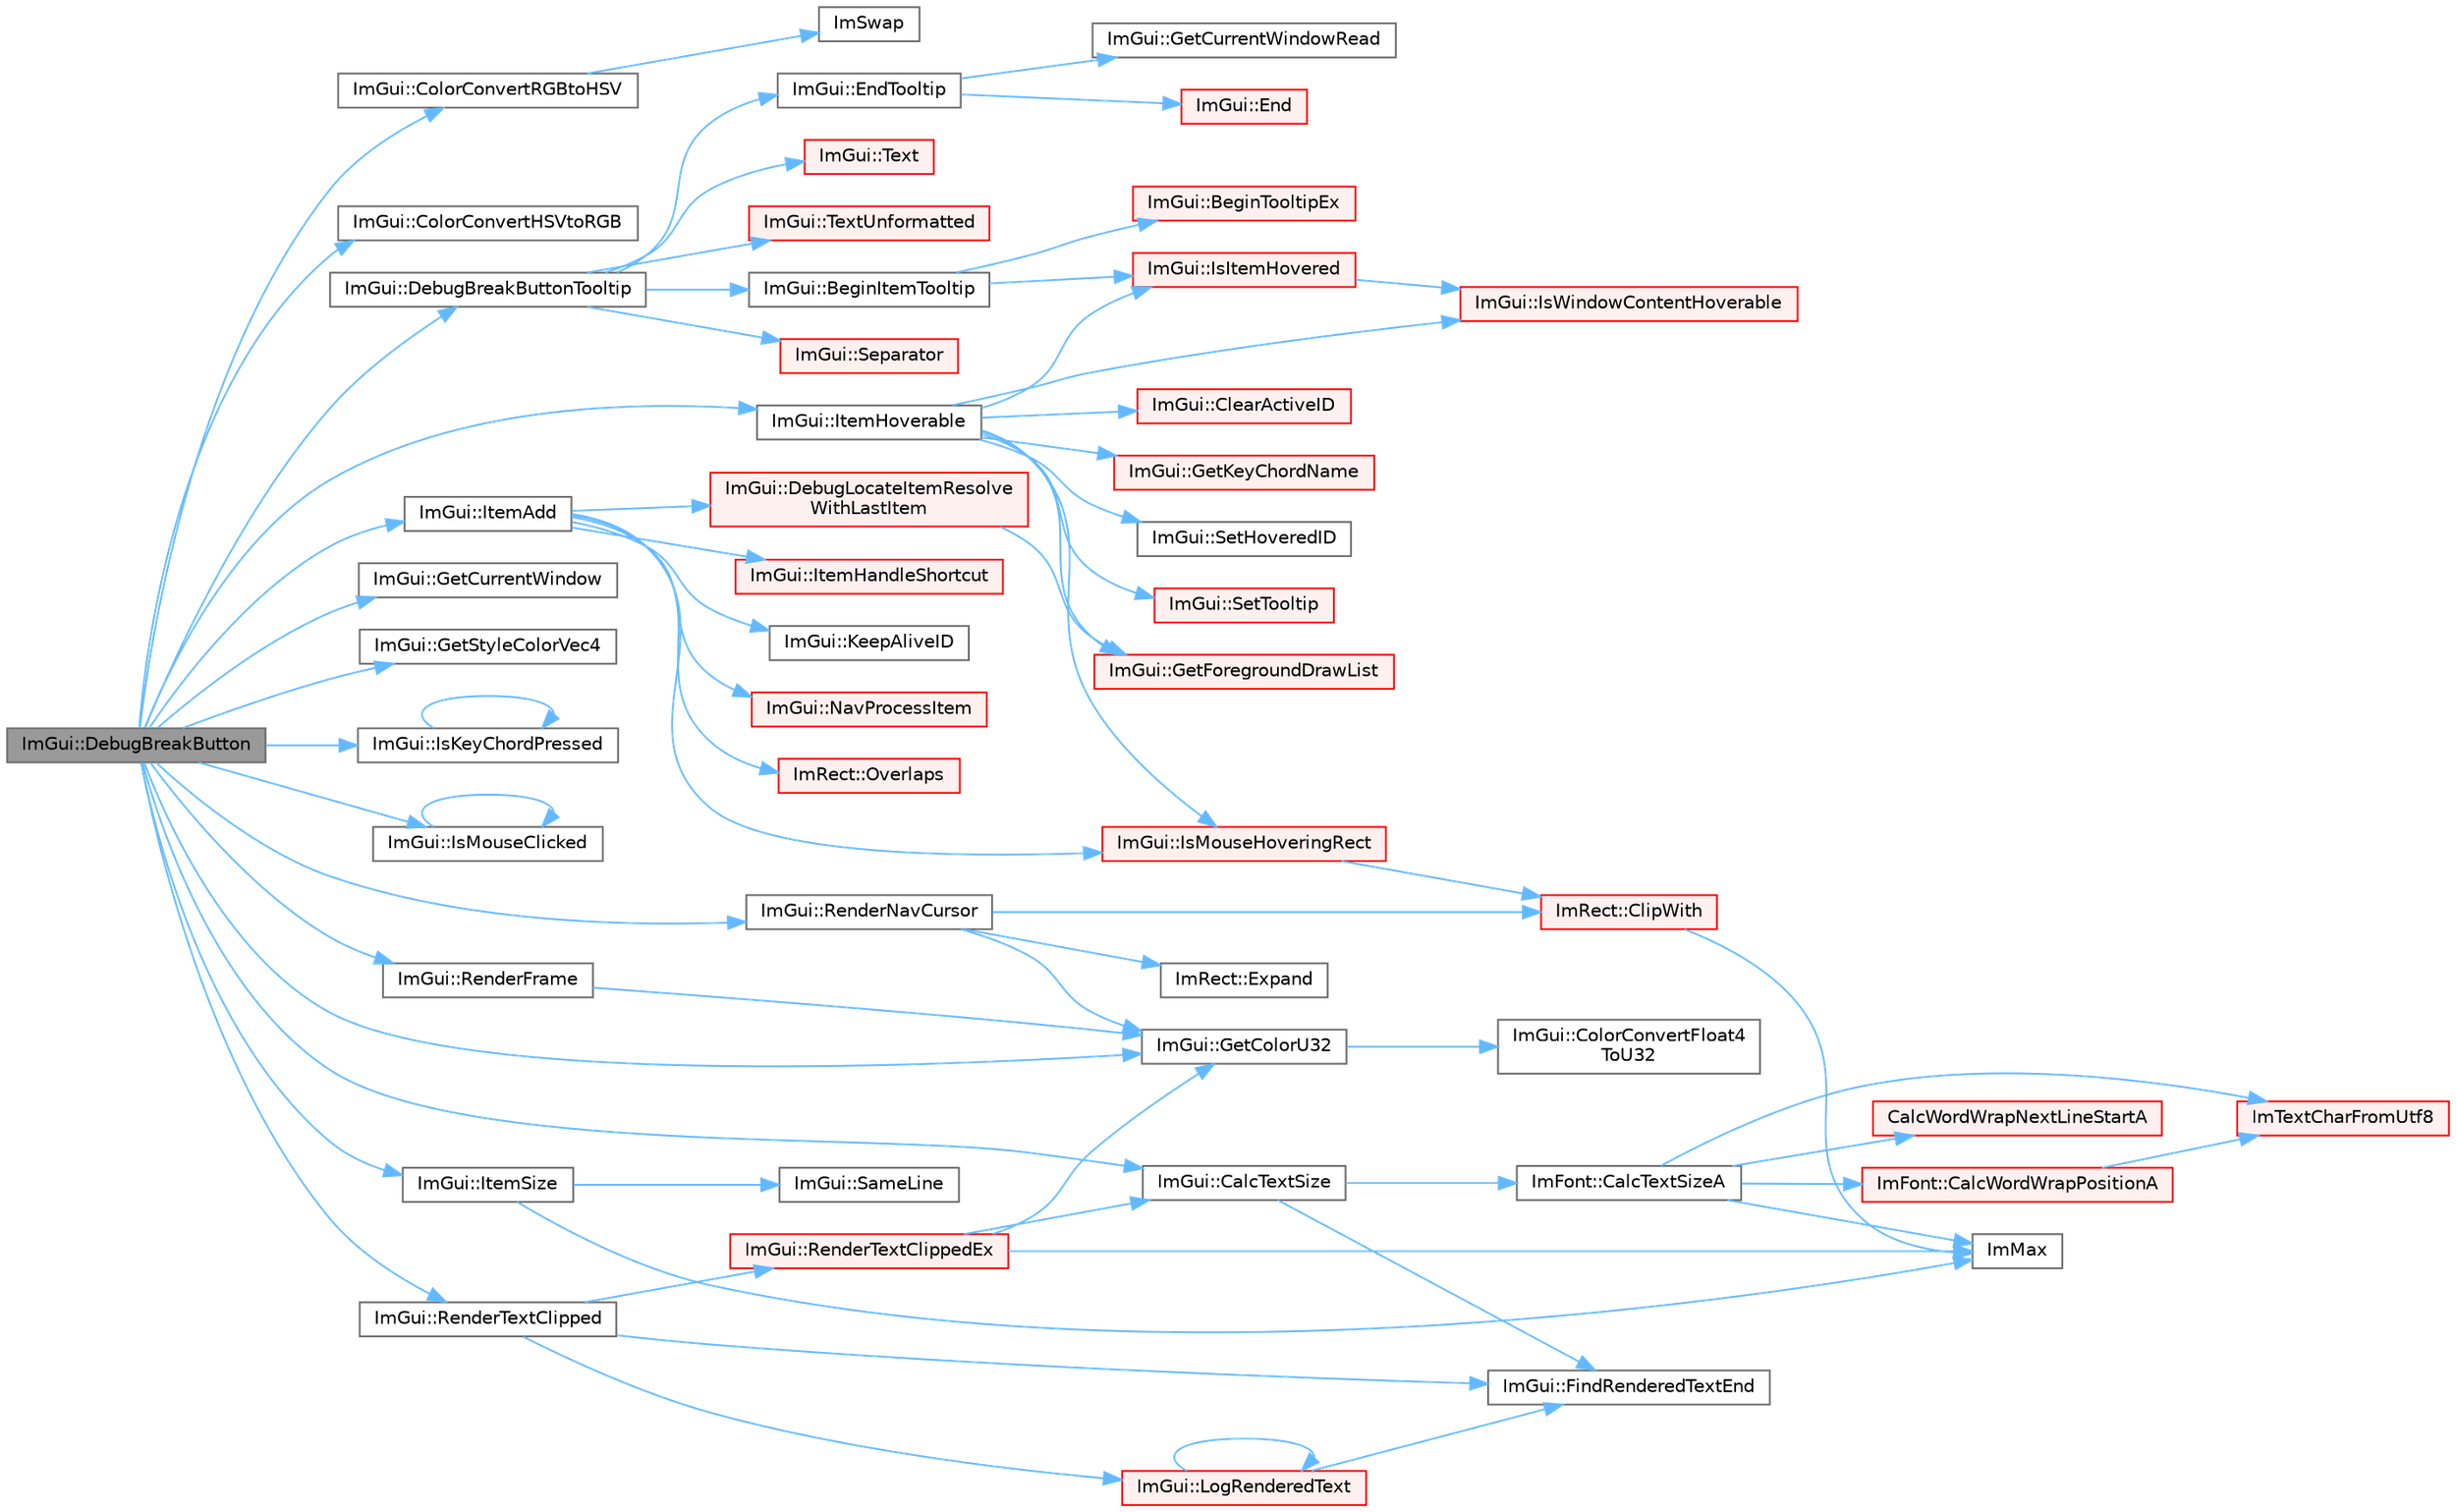 digraph "ImGui::DebugBreakButton"
{
 // LATEX_PDF_SIZE
  bgcolor="transparent";
  edge [fontname=Helvetica,fontsize=10,labelfontname=Helvetica,labelfontsize=10];
  node [fontname=Helvetica,fontsize=10,shape=box,height=0.2,width=0.4];
  rankdir="LR";
  Node1 [id="Node000001",label="ImGui::DebugBreakButton",height=0.2,width=0.4,color="gray40", fillcolor="grey60", style="filled", fontcolor="black",tooltip=" "];
  Node1 -> Node2 [id="edge1_Node000001_Node000002",color="steelblue1",style="solid",tooltip=" "];
  Node2 [id="Node000002",label="ImGui::CalcTextSize",height=0.2,width=0.4,color="grey40", fillcolor="white", style="filled",URL="$namespace_im_gui.html#a848b9db6cc4a186751c0ecebcaadc33b",tooltip=" "];
  Node2 -> Node3 [id="edge2_Node000002_Node000003",color="steelblue1",style="solid",tooltip=" "];
  Node3 [id="Node000003",label="ImFont::CalcTextSizeA",height=0.2,width=0.4,color="grey40", fillcolor="white", style="filled",URL="$struct_im_font.html#a418146c00c3dee351a411b952cce5175",tooltip=" "];
  Node3 -> Node4 [id="edge3_Node000003_Node000004",color="steelblue1",style="solid",tooltip=" "];
  Node4 [id="Node000004",label="CalcWordWrapNextLineStartA",height=0.2,width=0.4,color="red", fillcolor="#FFF0F0", style="filled",URL="$imgui__draw_8cpp.html#a9feb6cd3fa078effc2e7953a37426eb9",tooltip=" "];
  Node3 -> Node6 [id="edge4_Node000003_Node000006",color="steelblue1",style="solid",tooltip=" "];
  Node6 [id="Node000006",label="ImFont::CalcWordWrapPositionA",height=0.2,width=0.4,color="red", fillcolor="#FFF0F0", style="filled",URL="$struct_im_font.html#a52c13554b8b4b4570451b8d4843c6f30",tooltip=" "];
  Node6 -> Node8 [id="edge5_Node000006_Node000008",color="steelblue1",style="solid",tooltip=" "];
  Node8 [id="Node000008",label="ImTextCharFromUtf8",height=0.2,width=0.4,color="red", fillcolor="#FFF0F0", style="filled",URL="$imgui_8cpp.html#abee86973b9888938f748a7850c2c0ff3",tooltip=" "];
  Node3 -> Node10 [id="edge6_Node000003_Node000010",color="steelblue1",style="solid",tooltip=" "];
  Node10 [id="Node000010",label="ImMax",height=0.2,width=0.4,color="grey40", fillcolor="white", style="filled",URL="$imgui__internal_8h.html#a7667efd95147d0422f140917c71a9226",tooltip=" "];
  Node3 -> Node8 [id="edge7_Node000003_Node000008",color="steelblue1",style="solid",tooltip=" "];
  Node2 -> Node11 [id="edge8_Node000002_Node000011",color="steelblue1",style="solid",tooltip=" "];
  Node11 [id="Node000011",label="ImGui::FindRenderedTextEnd",height=0.2,width=0.4,color="grey40", fillcolor="white", style="filled",URL="$namespace_im_gui.html#a7671e1dbc803a31b06081b52a771d83f",tooltip=" "];
  Node1 -> Node12 [id="edge9_Node000001_Node000012",color="steelblue1",style="solid",tooltip=" "];
  Node12 [id="Node000012",label="ImGui::ColorConvertHSVtoRGB",height=0.2,width=0.4,color="grey40", fillcolor="white", style="filled",URL="$namespace_im_gui.html#a074427678b3e56378b7dcdefa4c8b5c7",tooltip=" "];
  Node1 -> Node13 [id="edge10_Node000001_Node000013",color="steelblue1",style="solid",tooltip=" "];
  Node13 [id="Node000013",label="ImGui::ColorConvertRGBtoHSV",height=0.2,width=0.4,color="grey40", fillcolor="white", style="filled",URL="$namespace_im_gui.html#aaed5ed34aaaa02b61cbb67598c0ad9ca",tooltip=" "];
  Node13 -> Node14 [id="edge11_Node000013_Node000014",color="steelblue1",style="solid",tooltip=" "];
  Node14 [id="Node000014",label="ImSwap",height=0.2,width=0.4,color="grey40", fillcolor="white", style="filled",URL="$imgui__internal_8h.html#a026ee5118396c67803e2c0e072cbf9eb",tooltip=" "];
  Node1 -> Node15 [id="edge12_Node000001_Node000015",color="steelblue1",style="solid",tooltip=" "];
  Node15 [id="Node000015",label="ImGui::DebugBreakButtonTooltip",height=0.2,width=0.4,color="grey40", fillcolor="white", style="filled",URL="$namespace_im_gui.html#a6f2a211be11756216a881936bc6d9aab",tooltip=" "];
  Node15 -> Node16 [id="edge13_Node000015_Node000016",color="steelblue1",style="solid",tooltip=" "];
  Node16 [id="Node000016",label="ImGui::BeginItemTooltip",height=0.2,width=0.4,color="grey40", fillcolor="white", style="filled",URL="$namespace_im_gui.html#a0557ed1d3f89dcb5d25311bf3099ddf5",tooltip=" "];
  Node16 -> Node17 [id="edge14_Node000016_Node000017",color="steelblue1",style="solid",tooltip=" "];
  Node17 [id="Node000017",label="ImGui::BeginTooltipEx",height=0.2,width=0.4,color="red", fillcolor="#FFF0F0", style="filled",URL="$namespace_im_gui.html#a18b17a0b20c3f2a16068b84210cfded4",tooltip=" "];
  Node16 -> Node82 [id="edge15_Node000016_Node000082",color="steelblue1",style="solid",tooltip=" "];
  Node82 [id="Node000082",label="ImGui::IsItemHovered",height=0.2,width=0.4,color="red", fillcolor="#FFF0F0", style="filled",URL="$namespace_im_gui.html#ac9a400eff3a9561d95e80486c52a660b",tooltip=" "];
  Node82 -> Node86 [id="edge16_Node000082_Node000086",color="steelblue1",style="solid",tooltip=" "];
  Node86 [id="Node000086",label="ImGui::IsWindowContentHoverable",height=0.2,width=0.4,color="red", fillcolor="#FFF0F0", style="filled",URL="$namespace_im_gui.html#ab3095c274afa3c3d73e1d5cae190f469",tooltip=" "];
  Node15 -> Node93 [id="edge17_Node000015_Node000093",color="steelblue1",style="solid",tooltip=" "];
  Node93 [id="Node000093",label="ImGui::EndTooltip",height=0.2,width=0.4,color="grey40", fillcolor="white", style="filled",URL="$namespace_im_gui.html#ac8d75c160cfdf43d512f773ca133a1c6",tooltip=" "];
  Node93 -> Node94 [id="edge18_Node000093_Node000094",color="steelblue1",style="solid",tooltip=" "];
  Node94 [id="Node000094",label="ImGui::End",height=0.2,width=0.4,color="red", fillcolor="#FFF0F0", style="filled",URL="$namespace_im_gui.html#a5479d93794a004c67ceb6d13f37c8254",tooltip=" "];
  Node93 -> Node112 [id="edge19_Node000093_Node000112",color="steelblue1",style="solid",tooltip=" "];
  Node112 [id="Node000112",label="ImGui::GetCurrentWindowRead",height=0.2,width=0.4,color="grey40", fillcolor="white", style="filled",URL="$namespace_im_gui.html#a055af7d6b7b4ae977a9c3c25a98e0d2f",tooltip=" "];
  Node15 -> Node338 [id="edge20_Node000015_Node000338",color="steelblue1",style="solid",tooltip=" "];
  Node338 [id="Node000338",label="ImGui::Separator",height=0.2,width=0.4,color="red", fillcolor="#FFF0F0", style="filled",URL="$namespace_im_gui.html#a191123597a5084d003c8beac7eeb029e",tooltip=" "];
  Node15 -> Node519 [id="edge21_Node000015_Node000519",color="steelblue1",style="solid",tooltip=" "];
  Node519 [id="Node000519",label="ImGui::Text",height=0.2,width=0.4,color="red", fillcolor="#FFF0F0", style="filled",URL="$namespace_im_gui.html#a9e7b83611fe441d54fad2effb4bf4965",tooltip=" "];
  Node15 -> Node520 [id="edge22_Node000015_Node000520",color="steelblue1",style="solid",tooltip=" "];
  Node520 [id="Node000520",label="ImGui::TextUnformatted",height=0.2,width=0.4,color="red", fillcolor="#FFF0F0", style="filled",URL="$namespace_im_gui.html#a96a5f42789ecc419b2ae8af7b2acc28e",tooltip=" "];
  Node1 -> Node98 [id="edge23_Node000001_Node000098",color="steelblue1",style="solid",tooltip=" "];
  Node98 [id="Node000098",label="ImGui::GetColorU32",height=0.2,width=0.4,color="grey40", fillcolor="white", style="filled",URL="$namespace_im_gui.html#a0de2d9bd347d9866511eb8d014e62556",tooltip=" "];
  Node98 -> Node99 [id="edge24_Node000098_Node000099",color="steelblue1",style="solid",tooltip=" "];
  Node99 [id="Node000099",label="ImGui::ColorConvertFloat4\lToU32",height=0.2,width=0.4,color="grey40", fillcolor="white", style="filled",URL="$namespace_im_gui.html#abe2691de0b1a71c774ab24cc91564a94",tooltip=" "];
  Node1 -> Node97 [id="edge25_Node000001_Node000097",color="steelblue1",style="solid",tooltip=" "];
  Node97 [id="Node000097",label="ImGui::GetCurrentWindow",height=0.2,width=0.4,color="grey40", fillcolor="white", style="filled",URL="$namespace_im_gui.html#ac452417b5004ca16a814a72cff153526",tooltip=" "];
  Node1 -> Node475 [id="edge26_Node000001_Node000475",color="steelblue1",style="solid",tooltip=" "];
  Node475 [id="Node000475",label="ImGui::GetStyleColorVec4",height=0.2,width=0.4,color="grey40", fillcolor="white", style="filled",URL="$namespace_im_gui.html#ad838e580972e2c4b3da2b0f60754b662",tooltip=" "];
  Node1 -> Node526 [id="edge27_Node000001_Node000526",color="steelblue1",style="solid",tooltip=" "];
  Node526 [id="Node000526",label="ImGui::IsKeyChordPressed",height=0.2,width=0.4,color="grey40", fillcolor="white", style="filled",URL="$namespace_im_gui.html#ab3e095e7757d000686cfa2aff76534d2",tooltip=" "];
  Node526 -> Node526 [id="edge28_Node000526_Node000526",color="steelblue1",style="solid",tooltip=" "];
  Node1 -> Node286 [id="edge29_Node000001_Node000286",color="steelblue1",style="solid",tooltip=" "];
  Node286 [id="Node000286",label="ImGui::IsMouseClicked",height=0.2,width=0.4,color="grey40", fillcolor="white", style="filled",URL="$namespace_im_gui.html#a2d430db9485d0b3d86d51d5436225495",tooltip=" "];
  Node286 -> Node286 [id="edge30_Node000286_Node000286",color="steelblue1",style="solid",tooltip=" "];
  Node1 -> Node120 [id="edge31_Node000001_Node000120",color="steelblue1",style="solid",tooltip=" "];
  Node120 [id="Node000120",label="ImGui::ItemAdd",height=0.2,width=0.4,color="grey40", fillcolor="white", style="filled",URL="$namespace_im_gui.html#a0c2ccafc8d403c02a6590ac21157b9ac",tooltip=" "];
  Node120 -> Node121 [id="edge32_Node000120_Node000121",color="steelblue1",style="solid",tooltip=" "];
  Node121 [id="Node000121",label="ImGui::DebugLocateItemResolve\lWithLastItem",height=0.2,width=0.4,color="red", fillcolor="#FFF0F0", style="filled",URL="$namespace_im_gui.html#ae8ab0d7dfc90af8e82db3ed9e7829219",tooltip=" "];
  Node121 -> Node64 [id="edge33_Node000121_Node000064",color="steelblue1",style="solid",tooltip=" "];
  Node64 [id="Node000064",label="ImGui::GetForegroundDrawList",height=0.2,width=0.4,color="red", fillcolor="#FFF0F0", style="filled",URL="$namespace_im_gui.html#a77e1a981b472415e6613a2bd0966d817",tooltip=" "];
  Node120 -> Node87 [id="edge34_Node000120_Node000087",color="steelblue1",style="solid",tooltip=" "];
  Node87 [id="Node000087",label="ImGui::IsMouseHoveringRect",height=0.2,width=0.4,color="red", fillcolor="#FFF0F0", style="filled",URL="$namespace_im_gui.html#ae0b8ea0e06c457316d6aed6c5b2a1c25",tooltip=" "];
  Node87 -> Node88 [id="edge35_Node000087_Node000088",color="steelblue1",style="solid",tooltip=" "];
  Node88 [id="Node000088",label="ImRect::ClipWith",height=0.2,width=0.4,color="red", fillcolor="#FFF0F0", style="filled",URL="$struct_im_rect.html#ac02d5cf6ce0358aea9ed9df43d368f3f",tooltip=" "];
  Node88 -> Node10 [id="edge36_Node000088_Node000010",color="steelblue1",style="solid",tooltip=" "];
  Node120 -> Node135 [id="edge37_Node000120_Node000135",color="steelblue1",style="solid",tooltip=" "];
  Node135 [id="Node000135",label="ImGui::ItemHandleShortcut",height=0.2,width=0.4,color="red", fillcolor="#FFF0F0", style="filled",URL="$namespace_im_gui.html#a338deb537666a886cf3ece08c07e9fa9",tooltip=" "];
  Node120 -> Node138 [id="edge38_Node000120_Node000138",color="steelblue1",style="solid",tooltip=" "];
  Node138 [id="Node000138",label="ImGui::KeepAliveID",height=0.2,width=0.4,color="grey40", fillcolor="white", style="filled",URL="$namespace_im_gui.html#a85a245c78a9f7c351636bdad6e60c488",tooltip=" "];
  Node120 -> Node139 [id="edge39_Node000120_Node000139",color="steelblue1",style="solid",tooltip=" "];
  Node139 [id="Node000139",label="ImGui::NavProcessItem",height=0.2,width=0.4,color="red", fillcolor="#FFF0F0", style="filled",URL="$namespace_im_gui.html#aa217c2f0448788f3c064bf828a8f9d8f",tooltip=" "];
  Node120 -> Node153 [id="edge40_Node000120_Node000153",color="steelblue1",style="solid",tooltip=" "];
  Node153 [id="Node000153",label="ImRect::Overlaps",height=0.2,width=0.4,color="red", fillcolor="#FFF0F0", style="filled",URL="$struct_im_rect.html#a0af3bade3781e5e7c6afdf71ccfb0d43",tooltip=" "];
  Node1 -> Node63 [id="edge41_Node000001_Node000063",color="steelblue1",style="solid",tooltip=" "];
  Node63 [id="Node000063",label="ImGui::ItemHoverable",height=0.2,width=0.4,color="grey40", fillcolor="white", style="filled",URL="$namespace_im_gui.html#a1d7304e335dbe35c4d97b67854111ed2",tooltip=" "];
  Node63 -> Node45 [id="edge42_Node000063_Node000045",color="steelblue1",style="solid",tooltip=" "];
  Node45 [id="Node000045",label="ImGui::ClearActiveID",height=0.2,width=0.4,color="red", fillcolor="#FFF0F0", style="filled",URL="$namespace_im_gui.html#a17ff60ad1e2669130ac38a04d16eb354",tooltip=" "];
  Node63 -> Node64 [id="edge43_Node000063_Node000064",color="steelblue1",style="solid",tooltip=" "];
  Node63 -> Node72 [id="edge44_Node000063_Node000072",color="steelblue1",style="solid",tooltip=" "];
  Node72 [id="Node000072",label="ImGui::GetKeyChordName",height=0.2,width=0.4,color="red", fillcolor="#FFF0F0", style="filled",URL="$namespace_im_gui.html#a4711f04593c21dee2ecb1f736c4da981",tooltip=" "];
  Node63 -> Node82 [id="edge45_Node000063_Node000082",color="steelblue1",style="solid",tooltip=" "];
  Node63 -> Node87 [id="edge46_Node000063_Node000087",color="steelblue1",style="solid",tooltip=" "];
  Node63 -> Node86 [id="edge47_Node000063_Node000086",color="steelblue1",style="solid",tooltip=" "];
  Node63 -> Node90 [id="edge48_Node000063_Node000090",color="steelblue1",style="solid",tooltip=" "];
  Node90 [id="Node000090",label="ImGui::SetHoveredID",height=0.2,width=0.4,color="grey40", fillcolor="white", style="filled",URL="$namespace_im_gui.html#aba1f0c75d6f98702e6b02eb1bc30d915",tooltip=" "];
  Node63 -> Node91 [id="edge49_Node000063_Node000091",color="steelblue1",style="solid",tooltip=" "];
  Node91 [id="Node000091",label="ImGui::SetTooltip",height=0.2,width=0.4,color="red", fillcolor="#FFF0F0", style="filled",URL="$namespace_im_gui.html#a313073fa01b8a9791f241ef93091ce92",tooltip=" "];
  Node1 -> Node173 [id="edge50_Node000001_Node000173",color="steelblue1",style="solid",tooltip=" "];
  Node173 [id="Node000173",label="ImGui::ItemSize",height=0.2,width=0.4,color="grey40", fillcolor="white", style="filled",URL="$namespace_im_gui.html#a4b5818a652d943ea54e0cec9fb3943d7",tooltip=" "];
  Node173 -> Node10 [id="edge51_Node000173_Node000010",color="steelblue1",style="solid",tooltip=" "];
  Node173 -> Node174 [id="edge52_Node000173_Node000174",color="steelblue1",style="solid",tooltip=" "];
  Node174 [id="Node000174",label="ImGui::SameLine",height=0.2,width=0.4,color="grey40", fillcolor="white", style="filled",URL="$namespace_im_gui.html#addd433eb3aae59119e341e80db474f66",tooltip=" "];
  Node1 -> Node227 [id="edge53_Node000001_Node000227",color="steelblue1",style="solid",tooltip=" "];
  Node227 [id="Node000227",label="ImGui::RenderFrame",height=0.2,width=0.4,color="grey40", fillcolor="white", style="filled",URL="$namespace_im_gui.html#a6eb97ff501764c37df4ffd99ebadeba7",tooltip=" "];
  Node227 -> Node98 [id="edge54_Node000227_Node000098",color="steelblue1",style="solid",tooltip=" "];
  Node1 -> Node228 [id="edge55_Node000001_Node000228",color="steelblue1",style="solid",tooltip=" "];
  Node228 [id="Node000228",label="ImGui::RenderNavCursor",height=0.2,width=0.4,color="grey40", fillcolor="white", style="filled",URL="$namespace_im_gui.html#a2722dcfe26c7f6e8cd522102ef5b7df2",tooltip=" "];
  Node228 -> Node88 [id="edge56_Node000228_Node000088",color="steelblue1",style="solid",tooltip=" "];
  Node228 -> Node194 [id="edge57_Node000228_Node000194",color="steelblue1",style="solid",tooltip=" "];
  Node194 [id="Node000194",label="ImRect::Expand",height=0.2,width=0.4,color="grey40", fillcolor="white", style="filled",URL="$struct_im_rect.html#af33a7424c3341d08acd69da30c27c753",tooltip=" "];
  Node228 -> Node98 [id="edge58_Node000228_Node000098",color="steelblue1",style="solid",tooltip=" "];
  Node1 -> Node278 [id="edge59_Node000001_Node000278",color="steelblue1",style="solid",tooltip=" "];
  Node278 [id="Node000278",label="ImGui::RenderTextClipped",height=0.2,width=0.4,color="grey40", fillcolor="white", style="filled",URL="$namespace_im_gui.html#ab362eafae794c7364a6b96ea06f38eb9",tooltip=" "];
  Node278 -> Node11 [id="edge60_Node000278_Node000011",color="steelblue1",style="solid",tooltip=" "];
  Node278 -> Node273 [id="edge61_Node000278_Node000273",color="steelblue1",style="solid",tooltip=" "];
  Node273 [id="Node000273",label="ImGui::LogRenderedText",height=0.2,width=0.4,color="red", fillcolor="#FFF0F0", style="filled",URL="$namespace_im_gui.html#a7a0d62e33f2236ec2f789e24ca0fb56f",tooltip=" "];
  Node273 -> Node11 [id="edge62_Node000273_Node000011",color="steelblue1",style="solid",tooltip=" "];
  Node273 -> Node273 [id="edge63_Node000273_Node000273",color="steelblue1",style="solid",tooltip=" "];
  Node278 -> Node279 [id="edge64_Node000278_Node000279",color="steelblue1",style="solid",tooltip=" "];
  Node279 [id="Node000279",label="ImGui::RenderTextClippedEx",height=0.2,width=0.4,color="red", fillcolor="#FFF0F0", style="filled",URL="$namespace_im_gui.html#a6ff0aaef091d39b0e2e2f6afeb647b34",tooltip=" "];
  Node279 -> Node2 [id="edge65_Node000279_Node000002",color="steelblue1",style="solid",tooltip=" "];
  Node279 -> Node98 [id="edge66_Node000279_Node000098",color="steelblue1",style="solid",tooltip=" "];
  Node279 -> Node10 [id="edge67_Node000279_Node000010",color="steelblue1",style="solid",tooltip=" "];
}
